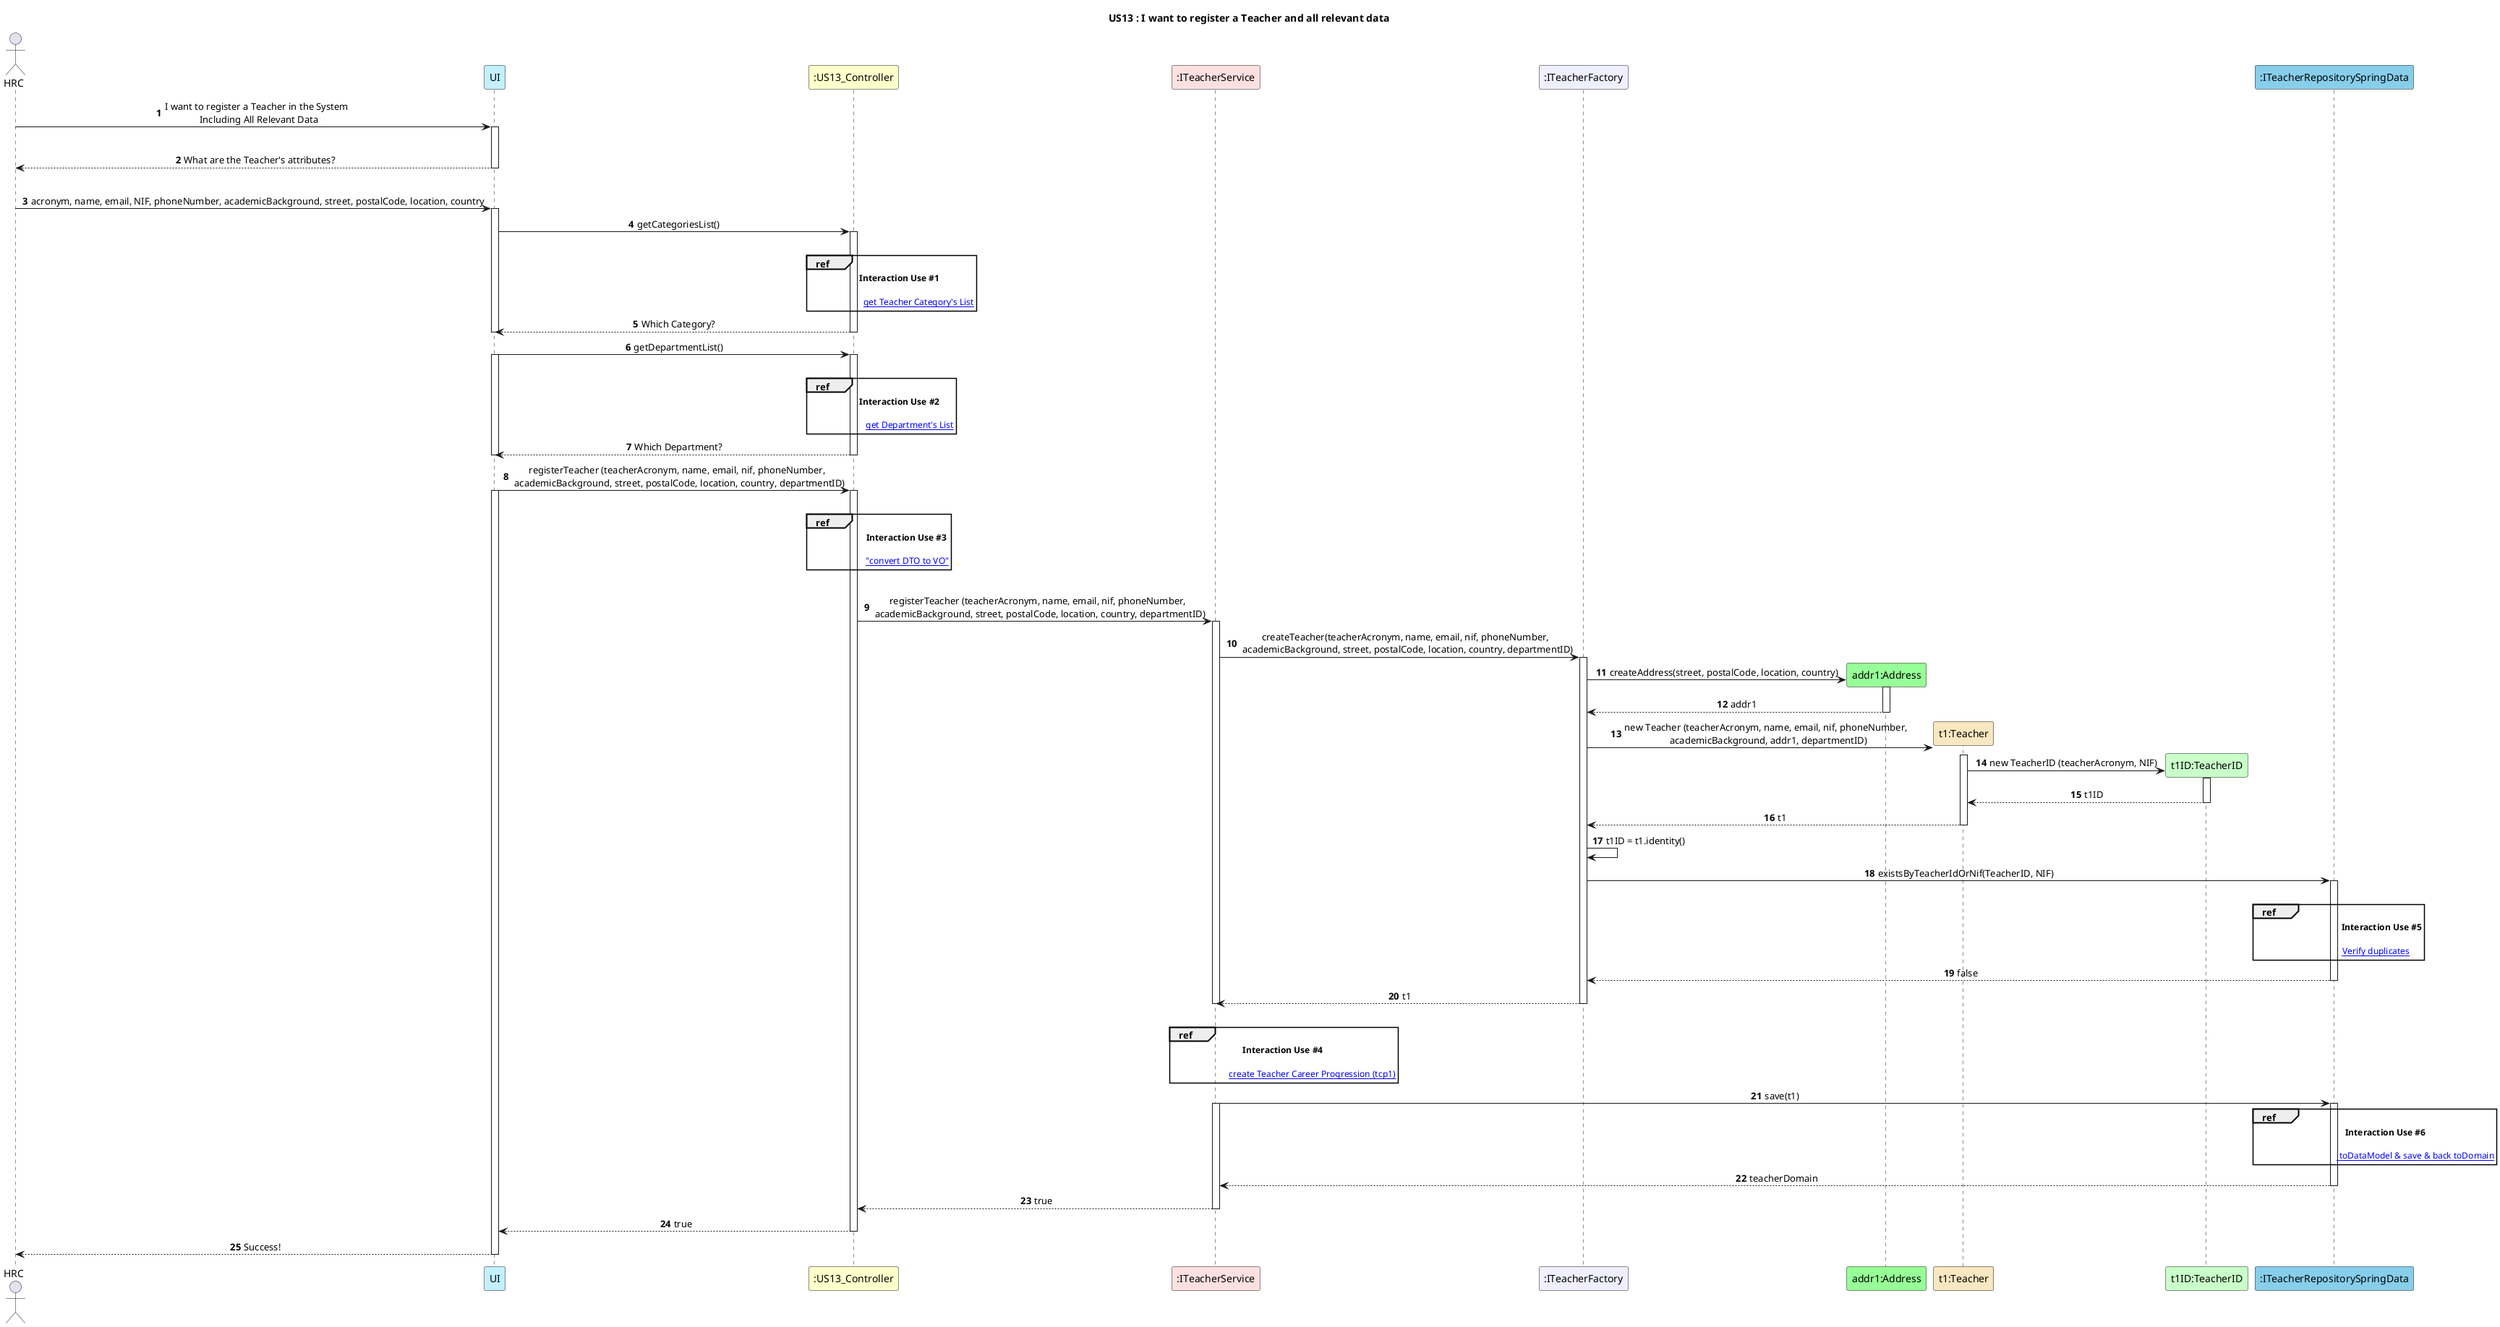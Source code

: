 @startuml

title US13 : I want to register a Teacher and all relevant data
skinparam sequenceMessageAlign center
autonumber

actor HRC as HRC
participant UI as UI #application
participant ":US13_Controller" as controller #business
'Ref#1 : get Teacher Category's list.
'Ref#2 : get Department's list.
participant ":ITeacherService" as IteacherService #implementation
participant ":ITeacherFactory" as IteacherFactory #motivation
participant "addr1:Address" as addr #physical
participant "t1:Teacher" as t #strategy
participant "t1ID:TeacherID" as tID #technology
'Ref#3 : create Teacher Career Progression tcp1.
participant ":ITeacherRepositorySpringData" as IteacherRepoJPA #skyblue

HRC -> UI : I want to register a Teacher in the System \n Including All Relevant Data
|||
activate UI
UI --> HRC : What are the Teacher's attributes?
|||
deactivate UI
HRC -> UI : acronym, name, email, NIF, phoneNumber, academicBackground, street, postalCode, location, country
activate UI
UI -> controller : getCategoriesList()

activate controller
|||
ref over controller : \t **Interaction Use #1**  \n\n \t\t\t[[./US13_SD_Interaction_Use_#1.puml get Teacher Category's List]]
controller --> UI : Which Category?
deactivate controller
deactivate UI



UI -> controller : getDepartmentList()
activate UI
activate controller

|||
ref over controller : \t \t **Interaction Use #2** \n\n  \t\t\t [[./US13_SD_Interaction_Use_#2.puml get Department's List]]

controller --> UI : Which Department?
deactivate controller
deactivate UI



UI -> controller : registerTeacher (teacherAcronym, name, email, nif, phoneNumber, \n academicBackground, street, postalCode, location, country, departmentID)

|||
ref over controller : \t \t \t **Interaction Use #3** \n\n  \t\t\t [[./US13_SD_Interaction_Use_#3.puml "convert DTO to VO"]]
activate UI
|||
activate controller
controller -> IteacherService : registerTeacher (teacherAcronym, name, email, nif, phoneNumber, \n academicBackground, street, postalCode, location, country, departmentID)
activate IteacherService
IteacherService -> IteacherFactory : createTeacher(teacherAcronym, name, email, nif, phoneNumber, \n academicBackground, street, postalCode, location, country, departmentID)
activate IteacherFactory
IteacherFactory -> addr** : createAddress(street, postalCode, location, country)
activate addr
addr --> IteacherFactory : addr1
deactivate addr

IteacherFactory -> t** : new Teacher (teacherAcronym, name, email, nif, phoneNumber, \n academicBackground, addr1, departmentID)
activate t
t -> tID** : new TeacherID (teacherAcronym, NIF)
activate tID
tID --> t : t1ID
deactivate tID
t --> IteacherFactory : t1
deactivate t
IteacherFactory -> IteacherFactory : t1ID = t1.identity()
IteacherFactory -> IteacherRepoJPA : existsByTeacherIdOrNif(TeacherID, NIF)

activate IteacherRepoJPA
|||
ref over IteacherRepoJPA
\t\t\t\t      **Interaction Use #5**

\t\t\t\t [[./US13_SD_Interaction_Use_5.puml Verify duplicates]]
end ref

IteacherRepoJPA --> IteacherFactory : false
deactivate IteacherRepoJPA


IteacherFactory --> IteacherService : t1
|||
ref over IteacherService : **Interaction Use #4** \n\n  \t\t\t [[./US13_SD_Interaction_Use_#4.puml create Teacher Career Progression (tcp1)]]


deactivate IteacherFactory
deactivate IteacherService


deactivate IteacherService
IteacherService -> IteacherRepoJPA : save(t1)
activate IteacherService
activate IteacherRepoJPA
ref over IteacherRepoJPA : \t  **Interaction Use #6** \n \n \t \t  \t    [[./US13_SD_Interaction_Use_#6.puml \t toDataModel & save & back toDomain]]
IteacherRepoJPA --> IteacherService : teacherDomain
deactivate IteacherRepoJPA
IteacherService --> controller : true
deactivate IteacherService
controller --> UI : true
deactivate controller
UI --> HRC : Success!
deactivate UI

@enduml